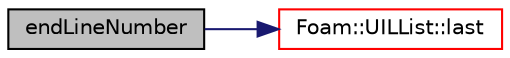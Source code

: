 digraph "endLineNumber"
{
  bgcolor="transparent";
  edge [fontname="Helvetica",fontsize="10",labelfontname="Helvetica",labelfontsize="10"];
  node [fontname="Helvetica",fontsize="10",shape=record];
  rankdir="LR";
  Node4309 [label="endLineNumber",height=0.2,width=0.4,color="black", fillcolor="grey75", style="filled", fontcolor="black"];
  Node4309 -> Node4310 [color="midnightblue",fontsize="10",style="solid",fontname="Helvetica"];
  Node4310 [label="Foam::UILList::last",height=0.2,width=0.4,color="red",URL="$a26933.html#a433586129e3a60e8f6d0798818e263f4",tooltip="Return the last entry. "];
}
